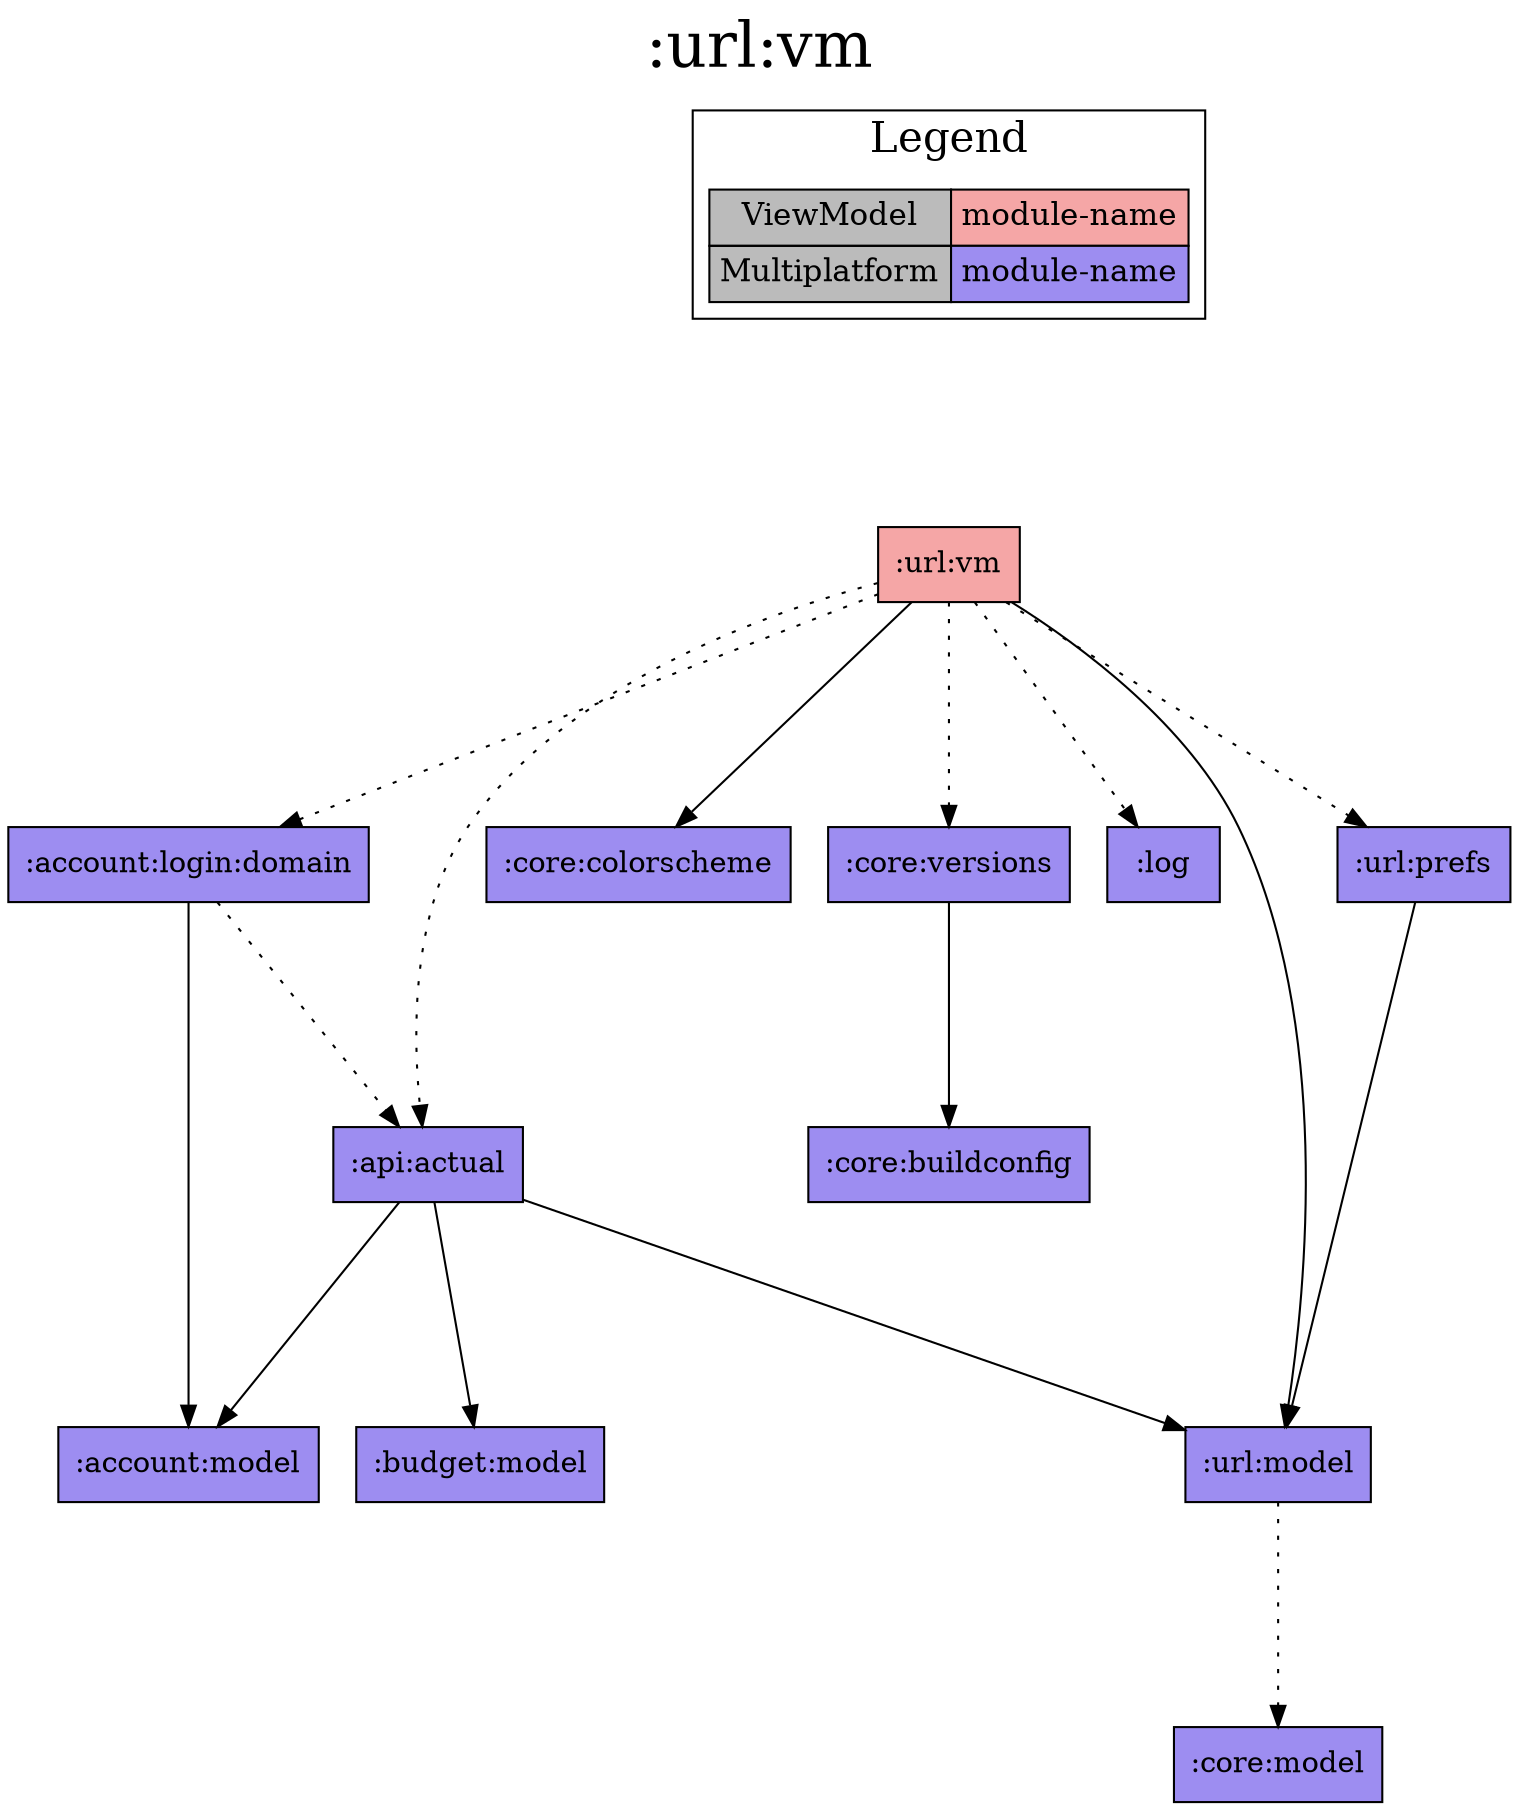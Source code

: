 digraph {
edge ["dir"="forward"]
graph ["dpi"="100","label"=":url:vm","labelloc"="t","fontsize"="30","ranksep"="1.5","rankdir"="TB"]
node ["style"="filled"]
":account:login:domain" ["fillcolor"="#9D8DF1","shape"="box"]
":account:model" ["fillcolor"="#9D8DF1","shape"="box"]
":api:actual" ["fillcolor"="#9D8DF1","shape"="box"]
":budget:model" ["fillcolor"="#9D8DF1","shape"="box"]
":core:buildconfig" ["fillcolor"="#9D8DF1","shape"="box"]
":core:colorscheme" ["fillcolor"="#9D8DF1","shape"="box"]
":core:model" ["fillcolor"="#9D8DF1","shape"="box"]
":core:versions" ["fillcolor"="#9D8DF1","shape"="box"]
":log" ["fillcolor"="#9D8DF1","shape"="box"]
":url:model" ["fillcolor"="#9D8DF1","shape"="box"]
":url:prefs" ["fillcolor"="#9D8DF1","shape"="box"]
":url:vm" ["fillcolor"="#F5A6A6","shape"="box"]
{
edge ["dir"="none"]
graph ["rank"="same"]
}
":account:login:domain" -> ":account:model"
":account:login:domain" -> ":api:actual" ["style"="dotted"]
":api:actual" -> ":account:model"
":api:actual" -> ":budget:model"
":api:actual" -> ":url:model"
":core:versions" -> ":core:buildconfig"
":url:model" -> ":core:model" ["style"="dotted"]
":url:prefs" -> ":url:model"
":url:vm" -> ":account:login:domain" ["style"="dotted"]
":url:vm" -> ":api:actual" ["style"="dotted"]
":url:vm" -> ":core:colorscheme"
":url:vm" -> ":core:versions" ["style"="dotted"]
":url:vm" -> ":log" ["style"="dotted"]
":url:vm" -> ":url:model"
":url:vm" -> ":url:prefs" ["style"="dotted"]
subgraph "cluster_legend" {
edge ["dir"="none"]
graph ["label"="Legend","fontsize"="20"]
"Legend" ["style"="filled","fillcolor"="#bbbbbb","shape"="none","margin"="0","fontsize"="15","label"=<
<TABLE BORDER="0" CELLBORDER="1" CELLSPACING="0" CELLPADDING="4">
<TR><TD>ViewModel</TD><TD BGCOLOR="#F5A6A6">module-name</TD></TR>
<TR><TD>Multiplatform</TD><TD BGCOLOR="#9D8DF1">module-name</TD></TR>
</TABLE>
>]
} -> ":url:vm" ["style"="invis"]
}
